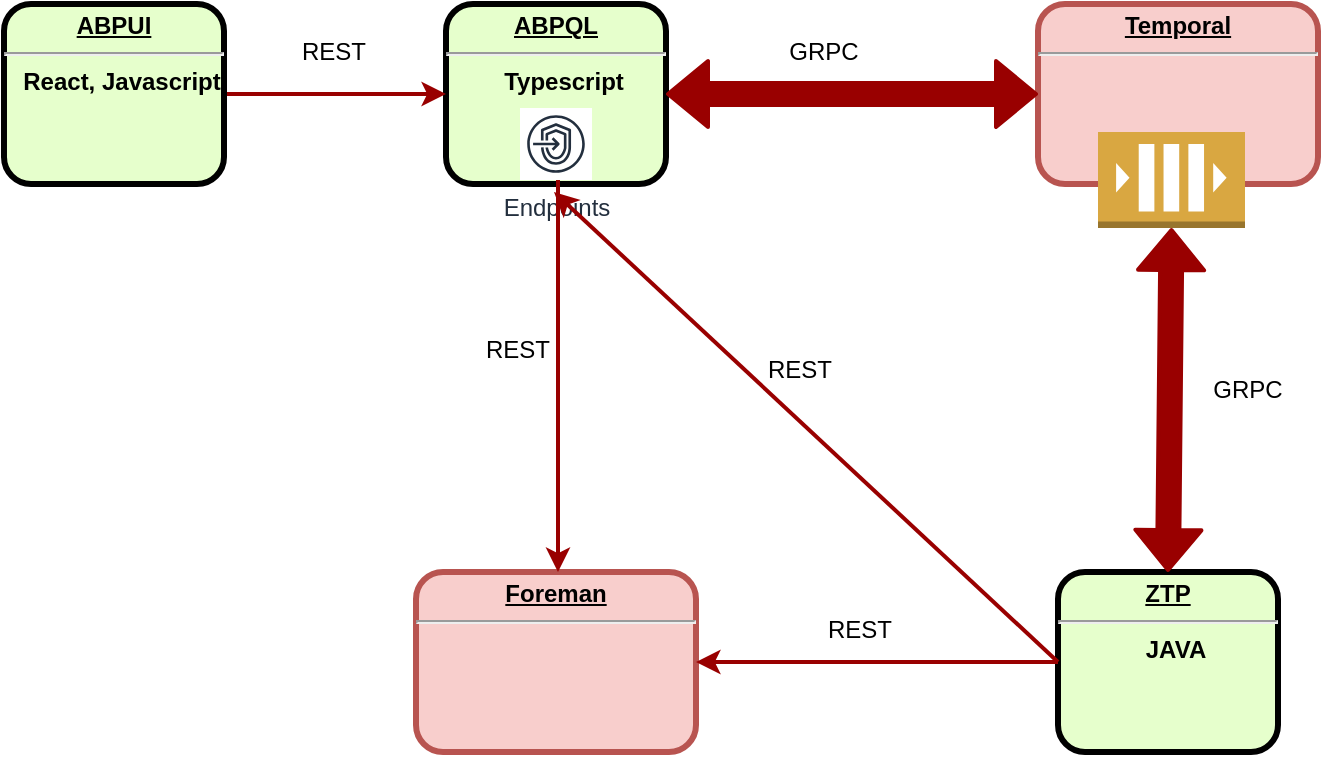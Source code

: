 <mxfile version="21.6.9" type="github">
  <diagram name="Page-1" id="c7558073-3199-34d8-9f00-42111426c3f3">
    <mxGraphModel dx="2297" dy="1257" grid="1" gridSize="10" guides="1" tooltips="1" connect="1" arrows="1" fold="1" page="1" pageScale="1" pageWidth="826" pageHeight="1169" background="none" math="0" shadow="0">
      <root>
        <mxCell id="0" />
        <mxCell id="1" parent="0" />
        <mxCell id="2" value="&lt;p style=&quot;margin: 0px; margin-top: 4px; text-align: center; text-decoration: underline;&quot;&gt;&lt;strong&gt;ABPQL&lt;br&gt;&lt;/strong&gt;&lt;/p&gt;&lt;hr&gt;&lt;p style=&quot;margin: 0px; margin-left: 8px;&quot;&gt;Typescript&lt;/p&gt;" style="verticalAlign=middle;align=center;overflow=fill;fontSize=12;fontFamily=Helvetica;html=1;rounded=1;fontStyle=1;strokeWidth=3;fillColor=#E6FFCC" parent="1" vertex="1">
          <mxGeometry x="236" y="236" width="110" height="90" as="geometry" />
        </mxCell>
        <mxCell id="37" value="" style="edgeStyle=none;noEdgeStyle=1;strokeColor=#990000;strokeWidth=2" parent="1" target="2" edge="1">
          <mxGeometry width="100" height="100" relative="1" as="geometry">
            <mxPoint x="120" y="281" as="sourcePoint" />
            <mxPoint x="380" y="90" as="targetPoint" />
          </mxGeometry>
        </mxCell>
        <mxCell id="52" value="REST" style="text;spacingTop=-5;align=center" parent="1" vertex="1">
          <mxGeometry x="165" y="251" width="30" height="20" as="geometry" />
        </mxCell>
        <mxCell id="Vciy-SmRDI5QlQ2o9Kxp-97" value="&lt;p style=&quot;margin: 0px; margin-top: 4px; text-align: center; text-decoration: underline;&quot;&gt;&lt;strong&gt;ABPUI&lt;br&gt;&lt;/strong&gt;&lt;/p&gt;&lt;hr&gt;&lt;p style=&quot;margin: 0px; margin-left: 8px;&quot;&gt;React, Javascript&lt;/p&gt;" style="verticalAlign=middle;align=center;overflow=fill;fontSize=12;fontFamily=Helvetica;html=1;rounded=1;fontStyle=1;strokeWidth=3;fillColor=#E6FFCC" vertex="1" parent="1">
          <mxGeometry x="15" y="236" width="110" height="90" as="geometry" />
        </mxCell>
        <mxCell id="Vciy-SmRDI5QlQ2o9Kxp-100" value="&lt;p style=&quot;margin: 0px; margin-top: 4px; text-align: center; text-decoration: underline;&quot;&gt;&lt;strong&gt;Temporal&lt;br&gt;&lt;/strong&gt;&lt;/p&gt;&lt;hr&gt;&lt;p style=&quot;margin: 0px; margin-left: 8px;&quot;&gt;&lt;br&gt;&lt;/p&gt;" style="verticalAlign=middle;align=center;overflow=fill;fontSize=12;fontFamily=Helvetica;html=1;rounded=1;fontStyle=1;strokeWidth=3;fillColor=#f8cecc;strokeColor=#b85450;" vertex="1" parent="1">
          <mxGeometry x="532" y="236" width="140" height="90" as="geometry" />
        </mxCell>
        <mxCell id="Vciy-SmRDI5QlQ2o9Kxp-102" value="" style="outlineConnect=0;dashed=0;verticalLabelPosition=bottom;verticalAlign=top;align=center;html=1;shape=mxgraph.aws3.queue;fillColor=#D9A741;gradientColor=none;" vertex="1" parent="1">
          <mxGeometry x="562" y="300" width="73.5" height="48" as="geometry" />
        </mxCell>
        <mxCell id="Vciy-SmRDI5QlQ2o9Kxp-103" value="" style="shape=flexArrow;endArrow=classic;startArrow=classic;html=1;rounded=1;entryX=0;entryY=0.5;entryDx=0;entryDy=0;exitX=1;exitY=0.5;exitDx=0;exitDy=0;strokeColor=#990000;strokeWidth=2;fillColor=#990000;" edge="1" parent="1" source="2" target="Vciy-SmRDI5QlQ2o9Kxp-100">
          <mxGeometry width="100" height="100" relative="1" as="geometry">
            <mxPoint x="370" y="351" as="sourcePoint" />
            <mxPoint x="470" y="251" as="targetPoint" />
          </mxGeometry>
        </mxCell>
        <mxCell id="Vciy-SmRDI5QlQ2o9Kxp-104" value="GRPC" style="text;spacingTop=-5;align=center" vertex="1" parent="1">
          <mxGeometry x="410" y="251" width="30" height="20" as="geometry" />
        </mxCell>
        <mxCell id="Vciy-SmRDI5QlQ2o9Kxp-106" value="&lt;p style=&quot;margin: 0px; margin-top: 4px; text-align: center; text-decoration: underline;&quot;&gt;&lt;strong&gt;ZTP&lt;br&gt;&lt;/strong&gt;&lt;/p&gt;&lt;hr&gt;&lt;p style=&quot;margin: 0px; margin-left: 8px;&quot;&gt;JAVA&lt;/p&gt;" style="verticalAlign=middle;align=center;overflow=fill;fontSize=12;fontFamily=Helvetica;html=1;rounded=1;fontStyle=1;strokeWidth=3;fillColor=#E6FFCC" vertex="1" parent="1">
          <mxGeometry x="542" y="520" width="110" height="90" as="geometry" />
        </mxCell>
        <mxCell id="Vciy-SmRDI5QlQ2o9Kxp-107" value="" style="shape=flexArrow;endArrow=classic;startArrow=classic;html=1;rounded=1;entryX=0.5;entryY=1;entryDx=0;entryDy=0;exitX=0.5;exitY=0;exitDx=0;exitDy=0;strokeColor=#990000;strokeWidth=2;fillColor=#990000;entryPerimeter=0;" edge="1" parent="1" source="Vciy-SmRDI5QlQ2o9Kxp-106" target="Vciy-SmRDI5QlQ2o9Kxp-102">
          <mxGeometry width="100" height="100" relative="1" as="geometry">
            <mxPoint x="518" y="400" as="sourcePoint" />
            <mxPoint x="672" y="400" as="targetPoint" />
          </mxGeometry>
        </mxCell>
        <mxCell id="Vciy-SmRDI5QlQ2o9Kxp-108" value="GRPC" style="text;spacingTop=-5;align=center" vertex="1" parent="1">
          <mxGeometry x="622" y="420" width="30" height="20" as="geometry" />
        </mxCell>
        <mxCell id="Vciy-SmRDI5QlQ2o9Kxp-111" value="Endpoints" style="sketch=0;outlineConnect=0;fontColor=#232F3E;gradientColor=none;strokeColor=#232F3E;fillColor=#ffffff;dashed=0;verticalLabelPosition=bottom;verticalAlign=top;align=center;html=1;fontSize=12;fontStyle=0;aspect=fixed;shape=mxgraph.aws4.resourceIcon;resIcon=mxgraph.aws4.endpoints;" vertex="1" parent="1">
          <mxGeometry x="273" y="288" width="36" height="36" as="geometry" />
        </mxCell>
        <mxCell id="Vciy-SmRDI5QlQ2o9Kxp-112" value="&lt;p style=&quot;margin: 0px; margin-top: 4px; text-align: center; text-decoration: underline;&quot;&gt;&lt;strong&gt;Foreman&lt;br&gt;&lt;/strong&gt;&lt;/p&gt;&lt;hr&gt;&lt;p style=&quot;margin: 0px; margin-left: 8px;&quot;&gt;&lt;br&gt;&lt;/p&gt;" style="verticalAlign=middle;align=center;overflow=fill;fontSize=12;fontFamily=Helvetica;html=1;rounded=1;fontStyle=1;strokeWidth=3;fillColor=#f8cecc;strokeColor=#b85450;" vertex="1" parent="1">
          <mxGeometry x="221" y="520" width="140" height="90" as="geometry" />
        </mxCell>
        <mxCell id="Vciy-SmRDI5QlQ2o9Kxp-113" value="" style="edgeStyle=none;noEdgeStyle=1;strokeColor=#990000;strokeWidth=2;entryX=0.5;entryY=0;entryDx=0;entryDy=0;" edge="1" parent="1">
          <mxGeometry width="100" height="100" relative="1" as="geometry">
            <mxPoint x="292" y="324" as="sourcePoint" />
            <mxPoint x="292.0" y="520" as="targetPoint" />
          </mxGeometry>
        </mxCell>
        <mxCell id="Vciy-SmRDI5QlQ2o9Kxp-114" value="REST" style="text;spacingTop=-5;align=center" vertex="1" parent="1">
          <mxGeometry x="257" y="400" width="30" height="20" as="geometry" />
        </mxCell>
        <mxCell id="Vciy-SmRDI5QlQ2o9Kxp-117" value="" style="edgeStyle=none;noEdgeStyle=1;strokeColor=#990000;strokeWidth=2;entryX=1;entryY=0.5;entryDx=0;entryDy=0;" edge="1" parent="1" source="Vciy-SmRDI5QlQ2o9Kxp-106" target="Vciy-SmRDI5QlQ2o9Kxp-112">
          <mxGeometry width="100" height="100" relative="1" as="geometry">
            <mxPoint x="540" y="565" as="sourcePoint" />
            <mxPoint x="302.0" y="530" as="targetPoint" />
          </mxGeometry>
        </mxCell>
        <mxCell id="Vciy-SmRDI5QlQ2o9Kxp-118" value="" style="edgeStyle=none;noEdgeStyle=1;strokeColor=#990000;strokeWidth=2;exitX=0;exitY=0.5;exitDx=0;exitDy=0;" edge="1" parent="1" source="Vciy-SmRDI5QlQ2o9Kxp-106">
          <mxGeometry width="100" height="100" relative="1" as="geometry">
            <mxPoint x="552" y="575" as="sourcePoint" />
            <mxPoint x="290" y="330" as="targetPoint" />
          </mxGeometry>
        </mxCell>
        <mxCell id="Vciy-SmRDI5QlQ2o9Kxp-119" value="REST" style="text;spacingTop=-5;align=center" vertex="1" parent="1">
          <mxGeometry x="398" y="410" width="30" height="20" as="geometry" />
        </mxCell>
        <mxCell id="Vciy-SmRDI5QlQ2o9Kxp-120" value="REST" style="text;spacingTop=-5;align=center" vertex="1" parent="1">
          <mxGeometry x="428" y="540" width="30" height="20" as="geometry" />
        </mxCell>
      </root>
    </mxGraphModel>
  </diagram>
</mxfile>
